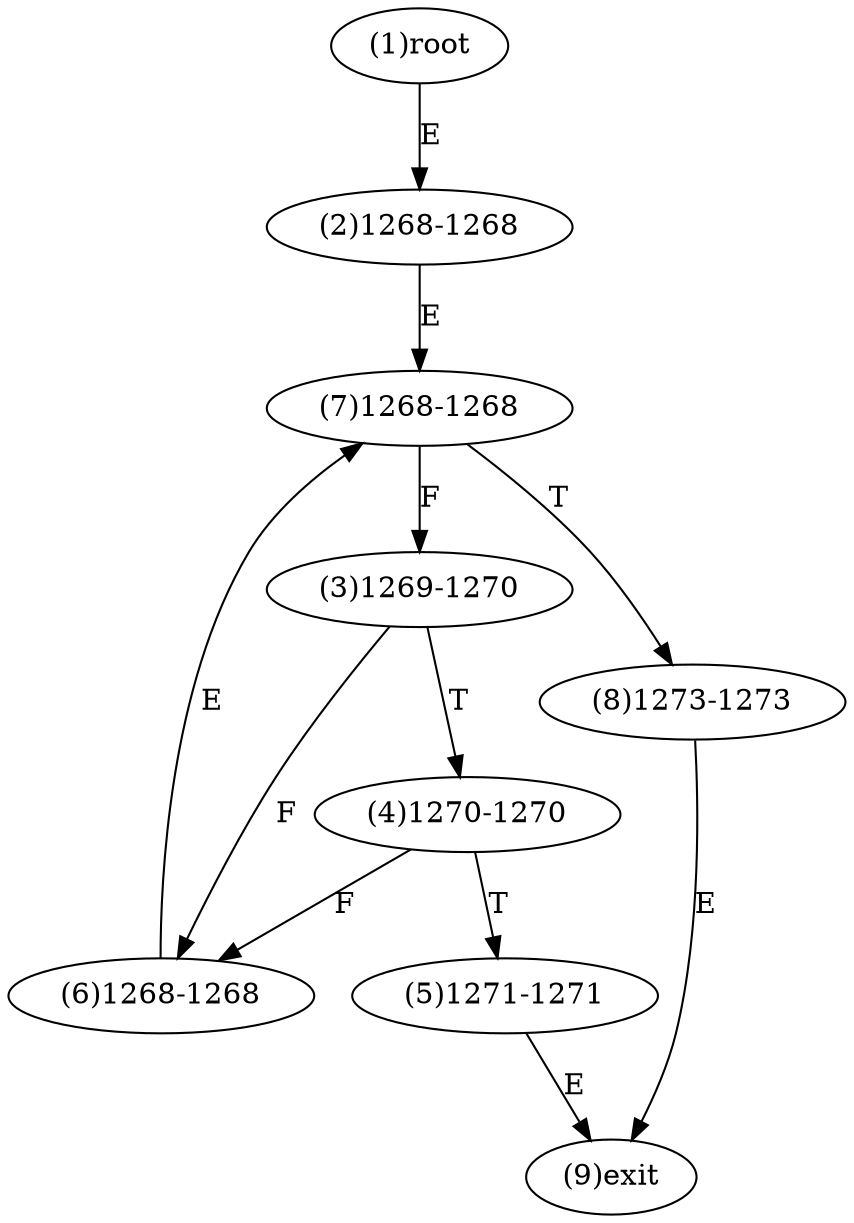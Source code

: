 digraph "" { 
1[ label="(1)root"];
2[ label="(2)1268-1268"];
3[ label="(3)1269-1270"];
4[ label="(4)1270-1270"];
5[ label="(5)1271-1271"];
6[ label="(6)1268-1268"];
7[ label="(7)1268-1268"];
8[ label="(8)1273-1273"];
9[ label="(9)exit"];
1->2[ label="E"];
2->7[ label="E"];
3->6[ label="F"];
3->4[ label="T"];
4->6[ label="F"];
4->5[ label="T"];
5->9[ label="E"];
6->7[ label="E"];
7->3[ label="F"];
7->8[ label="T"];
8->9[ label="E"];
}